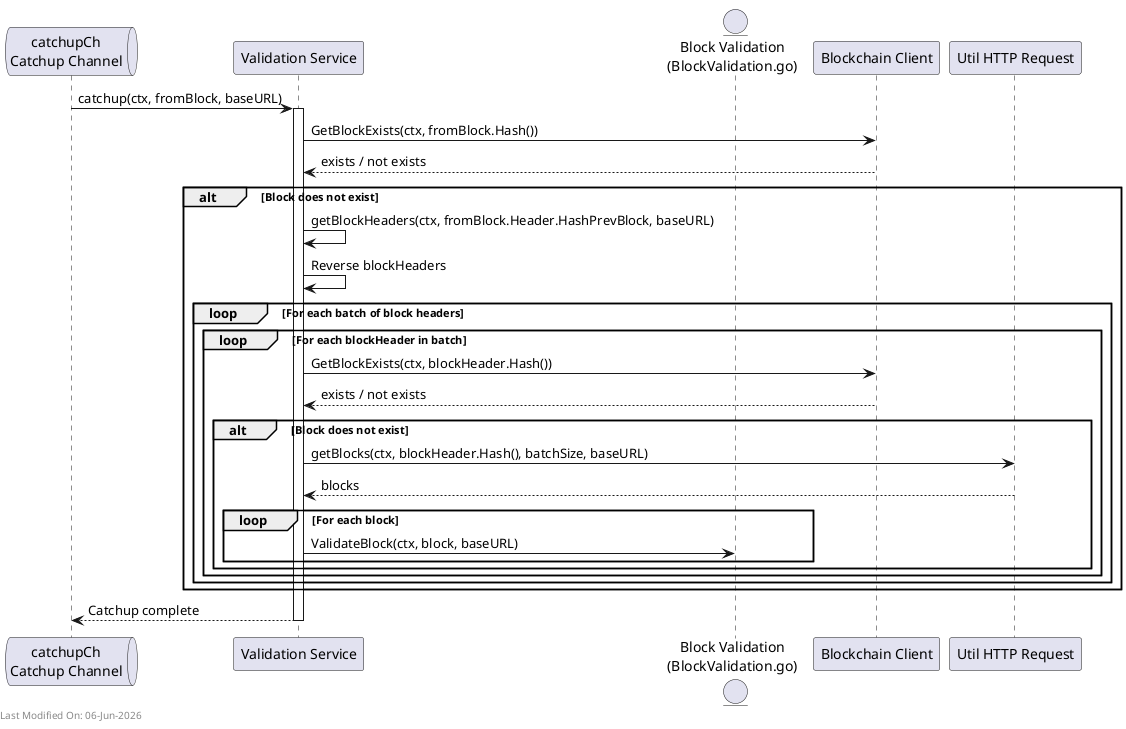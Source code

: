 @startuml
queue "catchupCh\nCatchup Channel" as CatchupCh
participant "Validation Service" as ValidationService
entity "Block Validation\n(BlockValidation.go)" as BVVB
participant "Blockchain Client" as BC
participant "Util HTTP Request" as Util

CatchupCh -> ValidationService: catchup(ctx, fromBlock, baseURL)
activate ValidationService

ValidationService -> BC: GetBlockExists(ctx, fromBlock.Hash())
BC --> ValidationService: exists / not exists

alt Block does not exist
    ValidationService -> ValidationService: getBlockHeaders(ctx, fromBlock.Header.HashPrevBlock, baseURL)
    ValidationService -> ValidationService: Reverse blockHeaders

    loop For each batch of block headers
        loop For each blockHeader in batch
            ValidationService -> BC: GetBlockExists(ctx, blockHeader.Hash())
            BC --> ValidationService: exists / not exists

            alt Block does not exist
                ValidationService -> Util: getBlocks(ctx, blockHeader.Hash(), batchSize, baseURL)
                Util --> ValidationService: blocks

                loop For each block
                    ValidationService -> BVVB: ValidateBlock(ctx, block, baseURL)
                end
            end
        end
    end
end

ValidationService --> CatchupCh: Catchup complete
deactivate ValidationService

left footer Last Modified On: %date("dd-MMM-yyyy")

@enduml

